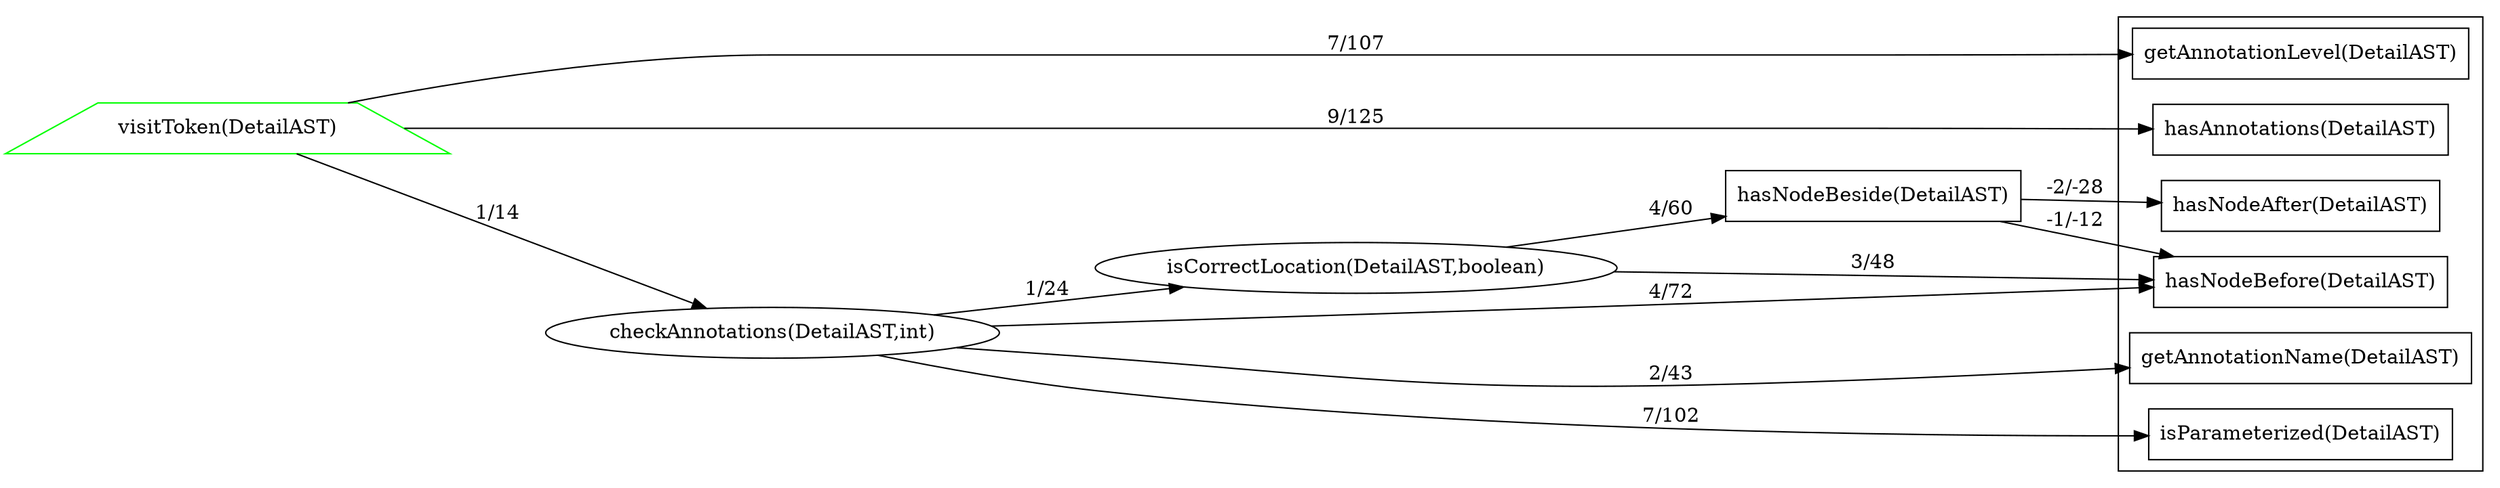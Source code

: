 digraph dependencies {
rankdir = "LR";
subgraph clustersimple {
"getAnnotationLevel(DetailAST)" [ color="#000000ff" shape="polygon" ];
"getAnnotationName(DetailAST)" [ color="#000000ff" shape="polygon" ];
"hasNodeAfter(DetailAST)" [ color="#000000ff" shape="polygon" ];
"hasNodeBefore(DetailAST)" [ color="#000000ff" shape="polygon" ];
"hasAnnotations(DetailAST)" [ color="#000000ff" shape="polygon" ];
"isParameterized(DetailAST)" [ color="#000000ff" shape="polygon" ];
}
"checkAnnotations(DetailAST,int)" [ color="#000000ff" ];
"hasNodeBeside(DetailAST)" [ color="#000000ff" shape="polygon" ];
"isCorrectLocation(DetailAST,boolean)" [ color="#000000ff" ];
"visitToken(DetailAST)" [ color="#00ff00ff" shape="trapezium" ];
"checkAnnotations(DetailAST,int)" -> "isParameterized(DetailAST)" [ label="7/102" ];
"checkAnnotations(DetailAST,int)" -> "isCorrectLocation(DetailAST,boolean)" [ label="1/24" ];
"checkAnnotations(DetailAST,int)" -> "getAnnotationName(DetailAST)" [ label="2/43" ];
"checkAnnotations(DetailAST,int)" -> "hasNodeBefore(DetailAST)" [ label="4/72" ];
"hasNodeBeside(DetailAST)" -> "hasNodeBefore(DetailAST)" [ label="-1/-12" ];
"hasNodeBeside(DetailAST)" -> "hasNodeAfter(DetailAST)" [ label="-2/-28" ];
"isCorrectLocation(DetailAST,boolean)" -> "hasNodeBefore(DetailAST)" [ label="3/48" ];
"isCorrectLocation(DetailAST,boolean)" -> "hasNodeBeside(DetailAST)" [ label="4/60" ];
"visitToken(DetailAST)" -> "hasAnnotations(DetailAST)" [ label="9/125" ];
"visitToken(DetailAST)" -> "getAnnotationLevel(DetailAST)" [ label="7/107" ];
"visitToken(DetailAST)" -> "checkAnnotations(DetailAST,int)" [ label="1/14" ];
/*
Legend
Node border color:
    a) GREEN - public
    b) YELLOW - protected
    c) BLACK - private
    d) BLUE - default
Node shape:
    if static - rectangle
    otherwise if override - trapezium
    otherwise if overloaded - triangle
    otherwise ellipse

*/
}